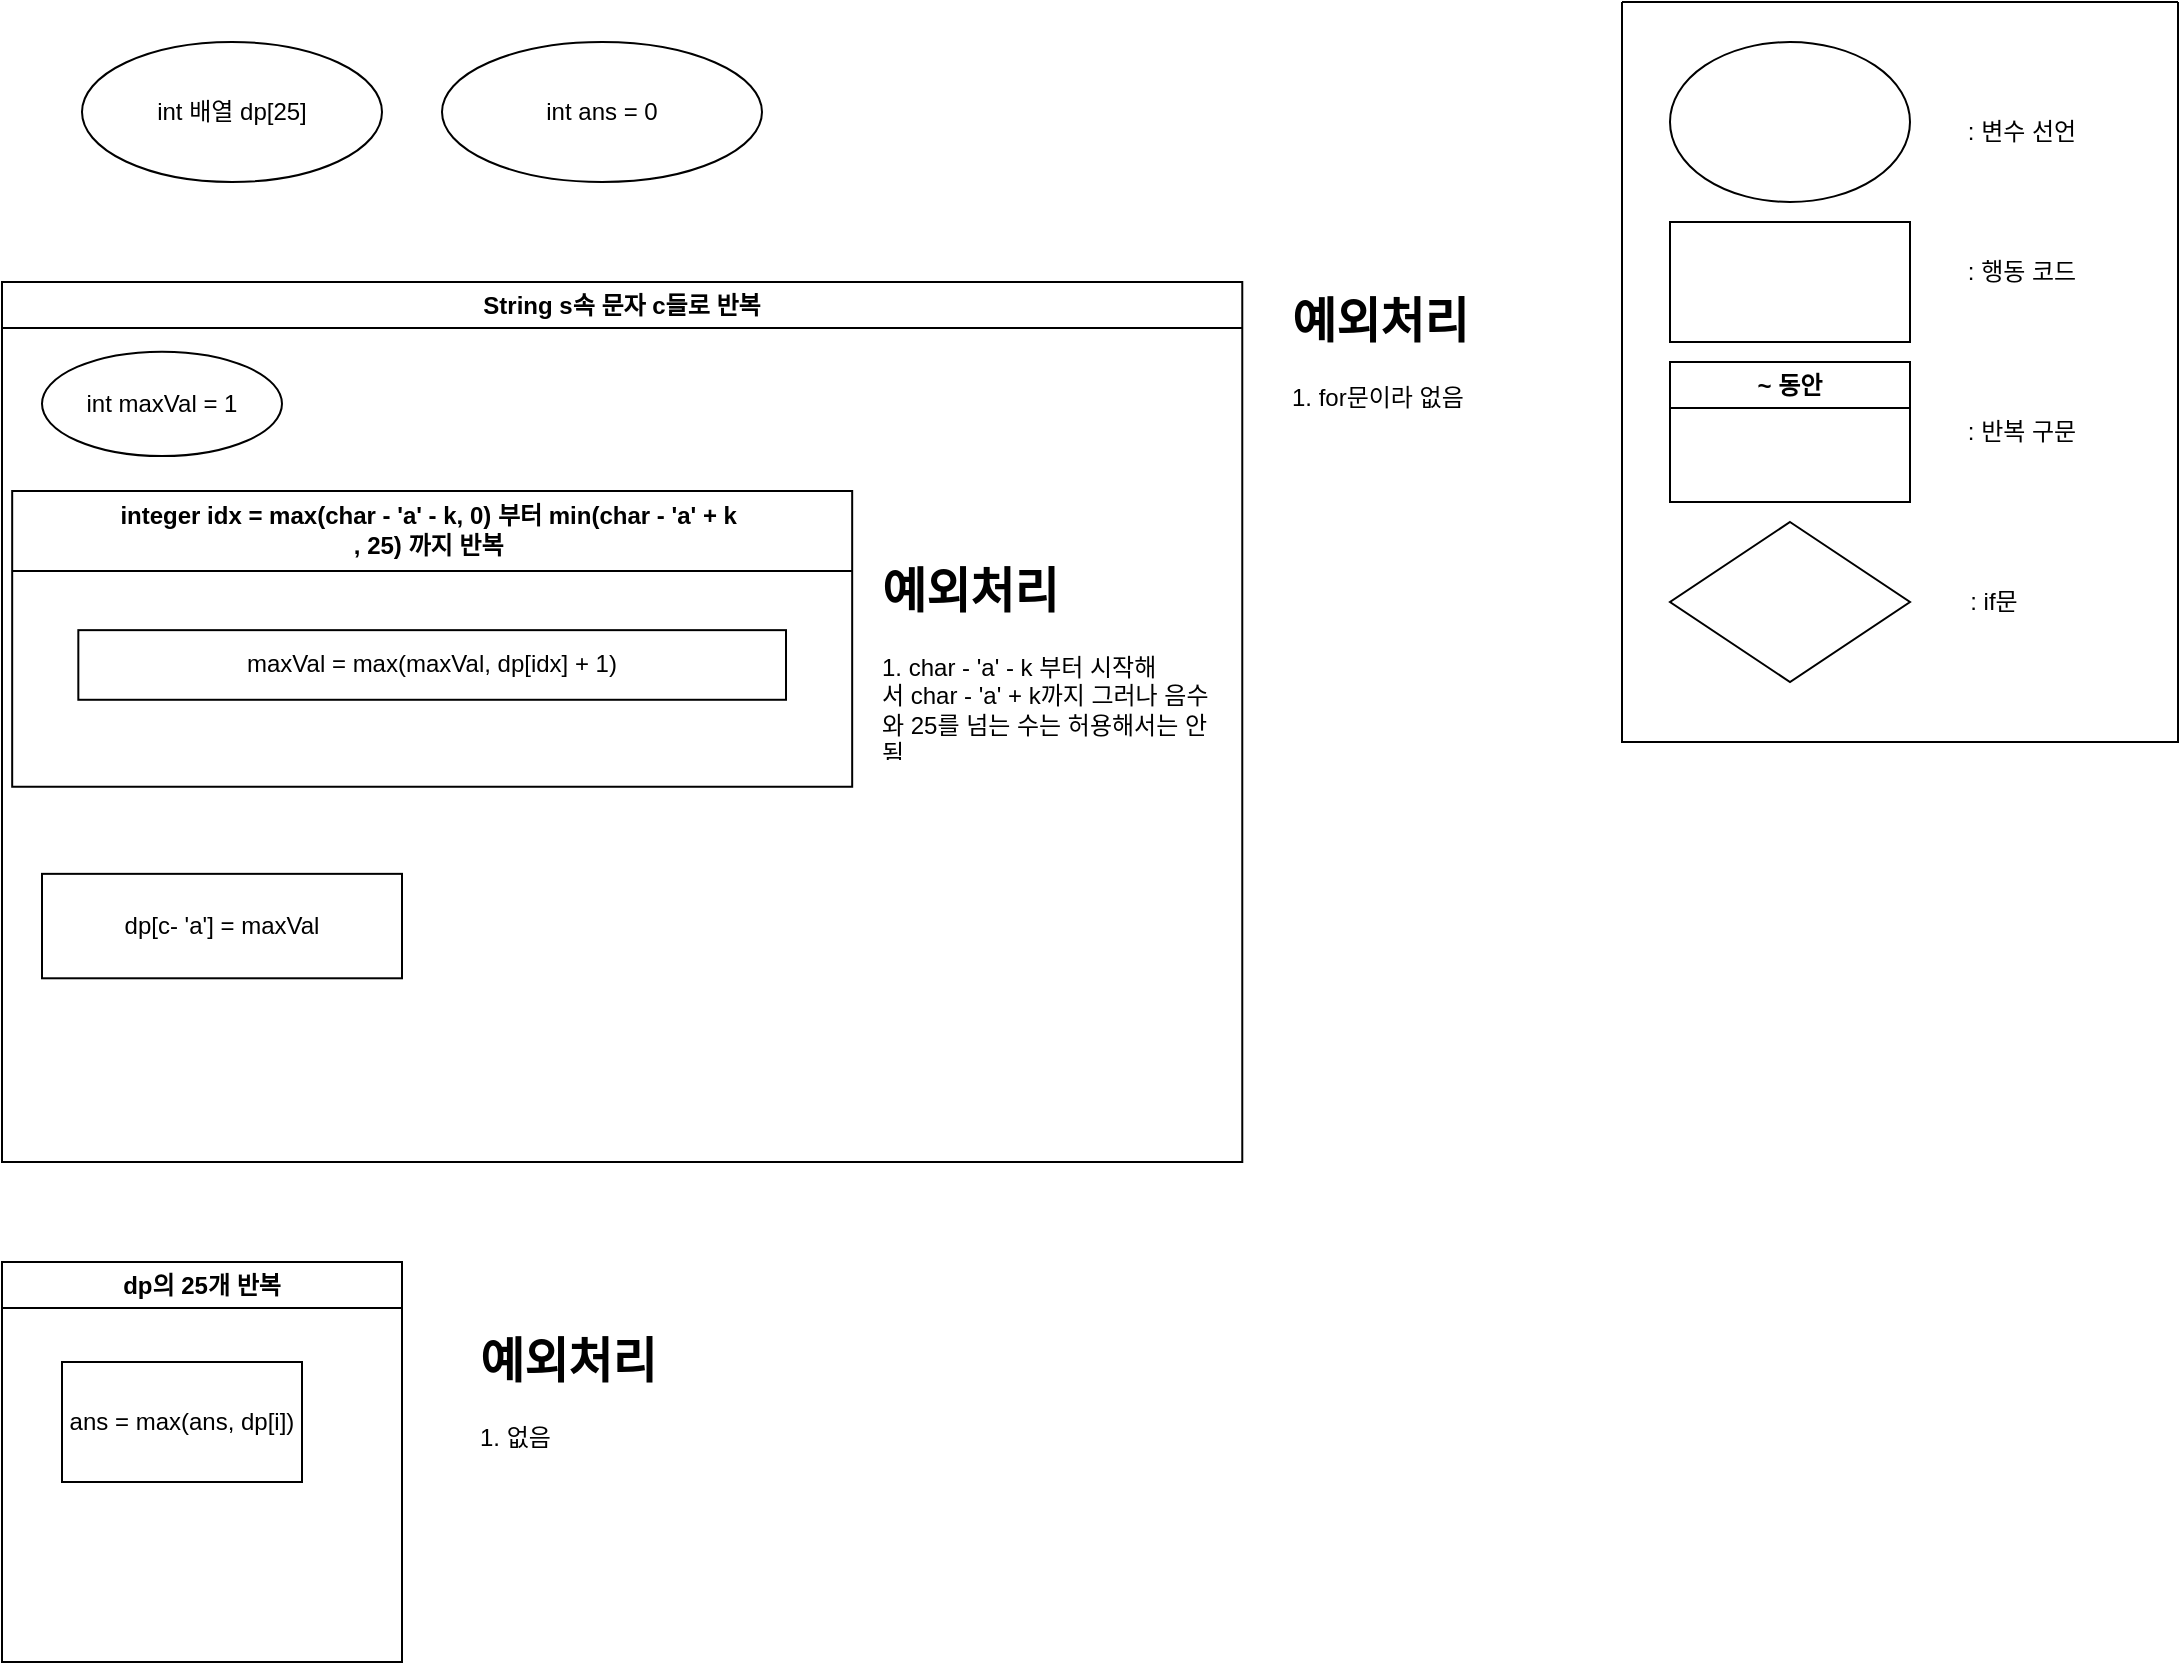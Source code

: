 <mxfile version="23.1.5" type="device">
  <diagram name="페이지-1" id="mJYvhLLfE5og2Ke-VDfa">
    <mxGraphModel dx="731" dy="1065" grid="1" gridSize="10" guides="1" tooltips="1" connect="1" arrows="1" fold="1" page="1" pageScale="1" pageWidth="827" pageHeight="1169" math="0" shadow="0">
      <root>
        <mxCell id="0" />
        <mxCell id="1" parent="0" />
        <mxCell id="WlOF9w0PN2_pU0MgWz-r-1" value="" style="swimlane;startSize=0;" vertex="1" parent="1">
          <mxGeometry x="870" y="20" width="278" height="370" as="geometry" />
        </mxCell>
        <mxCell id="WlOF9w0PN2_pU0MgWz-r-2" value="" style="ellipse;whiteSpace=wrap;html=1;" vertex="1" parent="WlOF9w0PN2_pU0MgWz-r-1">
          <mxGeometry x="24" y="20" width="120" height="80" as="geometry" />
        </mxCell>
        <mxCell id="WlOF9w0PN2_pU0MgWz-r-3" value=": 변수 선언" style="text;html=1;align=center;verticalAlign=middle;whiteSpace=wrap;rounded=0;" vertex="1" parent="WlOF9w0PN2_pU0MgWz-r-1">
          <mxGeometry x="170" y="50" width="60" height="30" as="geometry" />
        </mxCell>
        <mxCell id="WlOF9w0PN2_pU0MgWz-r-4" value="" style="rounded=0;whiteSpace=wrap;html=1;" vertex="1" parent="WlOF9w0PN2_pU0MgWz-r-1">
          <mxGeometry x="24" y="110" width="120" height="60" as="geometry" />
        </mxCell>
        <mxCell id="WlOF9w0PN2_pU0MgWz-r-5" value=": 행동 코드" style="text;html=1;align=center;verticalAlign=middle;whiteSpace=wrap;rounded=0;" vertex="1" parent="WlOF9w0PN2_pU0MgWz-r-1">
          <mxGeometry x="170" y="120" width="60" height="30" as="geometry" />
        </mxCell>
        <mxCell id="WlOF9w0PN2_pU0MgWz-r-6" value="~ 동안" style="swimlane;whiteSpace=wrap;html=1;" vertex="1" parent="WlOF9w0PN2_pU0MgWz-r-1">
          <mxGeometry x="24" y="180" width="120" height="70" as="geometry" />
        </mxCell>
        <mxCell id="WlOF9w0PN2_pU0MgWz-r-7" value=": 반복 구문" style="text;html=1;align=center;verticalAlign=middle;whiteSpace=wrap;rounded=0;" vertex="1" parent="WlOF9w0PN2_pU0MgWz-r-1">
          <mxGeometry x="170" y="200" width="60" height="30" as="geometry" />
        </mxCell>
        <mxCell id="WlOF9w0PN2_pU0MgWz-r-8" value="" style="rhombus;whiteSpace=wrap;html=1;" vertex="1" parent="WlOF9w0PN2_pU0MgWz-r-1">
          <mxGeometry x="24" y="260" width="120" height="80" as="geometry" />
        </mxCell>
        <mxCell id="WlOF9w0PN2_pU0MgWz-r-9" value=": if문" style="text;html=1;align=center;verticalAlign=middle;whiteSpace=wrap;rounded=0;" vertex="1" parent="WlOF9w0PN2_pU0MgWz-r-1">
          <mxGeometry x="156" y="285" width="60" height="30" as="geometry" />
        </mxCell>
        <mxCell id="WlOF9w0PN2_pU0MgWz-r-13" value="int 배열 dp[25]" style="ellipse;whiteSpace=wrap;html=1;" vertex="1" parent="1">
          <mxGeometry x="100" y="40" width="150" height="70" as="geometry" />
        </mxCell>
        <mxCell id="WlOF9w0PN2_pU0MgWz-r-24" value="" style="group" vertex="1" connectable="0" parent="1">
          <mxGeometry x="60" y="160" width="620.14" height="470" as="geometry" />
        </mxCell>
        <mxCell id="WlOF9w0PN2_pU0MgWz-r-25" value="String s속 문자 c들로 반복" style="swimlane;whiteSpace=wrap;html=1;" vertex="1" parent="WlOF9w0PN2_pU0MgWz-r-24">
          <mxGeometry width="620.14" height="440" as="geometry" />
        </mxCell>
        <mxCell id="WlOF9w0PN2_pU0MgWz-r-28" value="" style="group" vertex="1" connectable="0" parent="WlOF9w0PN2_pU0MgWz-r-25">
          <mxGeometry x="5.09" y="104.444" width="609.96" height="174.074" as="geometry" />
        </mxCell>
        <mxCell id="WlOF9w0PN2_pU0MgWz-r-29" value="integer idx = max(char - &#39;a&#39; - k, 0) 부터 min(char - &#39;a&#39; + k&amp;nbsp;&lt;br&gt;, 25) 까지 반복&amp;nbsp;" style="swimlane;whiteSpace=wrap;html=1;startSize=40;" vertex="1" parent="WlOF9w0PN2_pU0MgWz-r-28">
          <mxGeometry width="420" height="147.963" as="geometry" />
        </mxCell>
        <mxCell id="WlOF9w0PN2_pU0MgWz-r-32" value="maxVal = max(maxVal, dp[idx] + 1)" style="rounded=0;whiteSpace=wrap;html=1;" vertex="1" parent="WlOF9w0PN2_pU0MgWz-r-29">
          <mxGeometry x="33.077" y="69.633" width="353.841" height="34.815" as="geometry" />
        </mxCell>
        <mxCell id="WlOF9w0PN2_pU0MgWz-r-30" value="&lt;h1&gt;예외처리&lt;/h1&gt;&lt;p&gt;1. char - &#39;a&#39; - k 부터 시작해서&amp;nbsp;&lt;span style=&quot;background-color: initial;&quot;&gt;char - &#39;a&#39; + k까지 그러나 음수와 25를 넘는 수는 허용해서는 안됨&amp;nbsp;&lt;br&gt;이걸 반영&lt;/span&gt;&lt;/p&gt;" style="text;html=1;spacing=5;spacingTop=-20;whiteSpace=wrap;overflow=hidden;rounded=0;" vertex="1" parent="WlOF9w0PN2_pU0MgWz-r-28">
          <mxGeometry x="429.818" y="30.274" width="180.142" height="104.444" as="geometry" />
        </mxCell>
        <mxCell id="WlOF9w0PN2_pU0MgWz-r-31" value="int maxVal = 1" style="rounded=0;whiteSpace=wrap;html=1;shape=ellipse;perimeter=ellipsePerimeter;" vertex="1" parent="WlOF9w0PN2_pU0MgWz-r-25">
          <mxGeometry x="20" y="34.815" width="120" height="52.222" as="geometry" />
        </mxCell>
        <mxCell id="WlOF9w0PN2_pU0MgWz-r-33" value="dp[c- &#39;a&#39;] = maxVal" style="rounded=0;whiteSpace=wrap;html=1;" vertex="1" parent="WlOF9w0PN2_pU0MgWz-r-25">
          <mxGeometry x="20" y="295.926" width="180" height="52.222" as="geometry" />
        </mxCell>
        <mxCell id="WlOF9w0PN2_pU0MgWz-r-26" value="&lt;h1&gt;예외처리&lt;/h1&gt;&lt;p&gt;1. for문이라 없음&lt;/p&gt;" style="text;html=1;spacing=5;spacingTop=-20;whiteSpace=wrap;overflow=hidden;rounded=0;" vertex="1" parent="1">
          <mxGeometry x="700.001" y="160" width="206.132" height="120" as="geometry" />
        </mxCell>
        <mxCell id="WlOF9w0PN2_pU0MgWz-r-34" value="" style="group" vertex="1" connectable="0" parent="1">
          <mxGeometry x="60" y="650" width="424" height="200" as="geometry" />
        </mxCell>
        <mxCell id="WlOF9w0PN2_pU0MgWz-r-35" value="dp의 25개 반복" style="swimlane;whiteSpace=wrap;html=1;" vertex="1" parent="WlOF9w0PN2_pU0MgWz-r-34">
          <mxGeometry width="200" height="200" as="geometry" />
        </mxCell>
        <mxCell id="WlOF9w0PN2_pU0MgWz-r-38" value="ans = max(ans, dp[i])" style="rounded=0;whiteSpace=wrap;html=1;" vertex="1" parent="WlOF9w0PN2_pU0MgWz-r-35">
          <mxGeometry x="30" y="50" width="120" height="60" as="geometry" />
        </mxCell>
        <mxCell id="WlOF9w0PN2_pU0MgWz-r-36" value="&lt;h1&gt;예외처리&lt;/h1&gt;&lt;p&gt;1. 없음&lt;/p&gt;" style="text;html=1;spacing=5;spacingTop=-20;whiteSpace=wrap;overflow=hidden;rounded=0;" vertex="1" parent="WlOF9w0PN2_pU0MgWz-r-34">
          <mxGeometry x="234" y="30" width="190" height="120" as="geometry" />
        </mxCell>
        <mxCell id="WlOF9w0PN2_pU0MgWz-r-37" value="int ans = 0" style="ellipse;whiteSpace=wrap;html=1;" vertex="1" parent="1">
          <mxGeometry x="280" y="40" width="160" height="70" as="geometry" />
        </mxCell>
      </root>
    </mxGraphModel>
  </diagram>
</mxfile>
